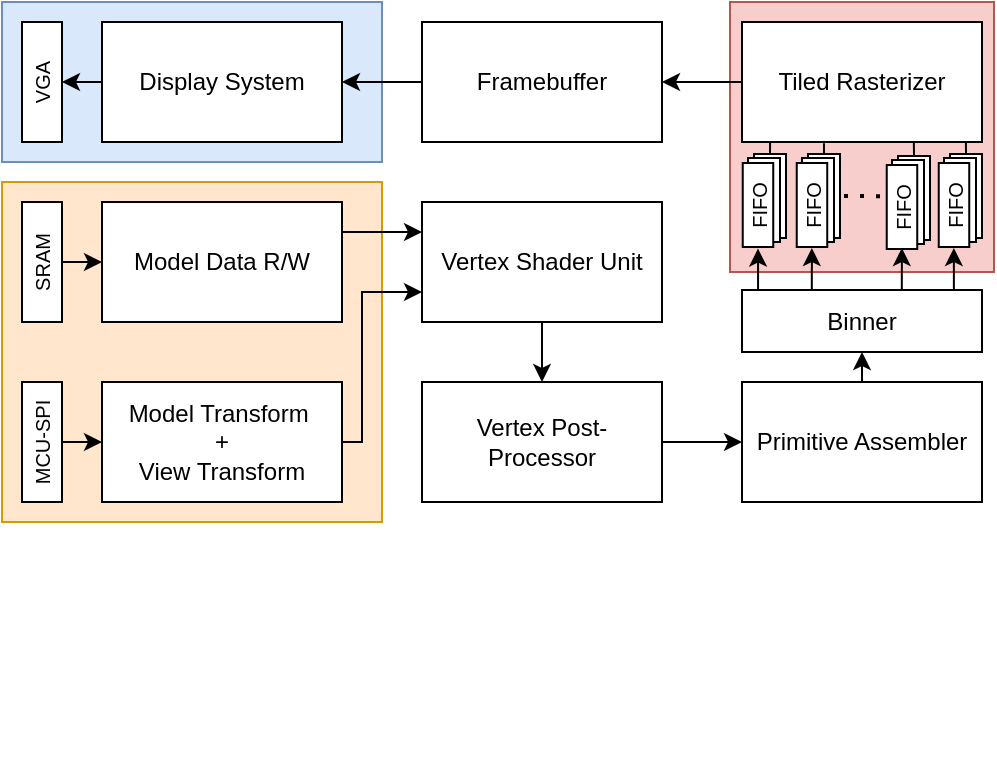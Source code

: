 <mxfile version="24.7.17" pages="8">
  <diagram name="System Arcitecture Overview" id="5uaV4bZcvzpoXamUr8U_">
    <mxGraphModel dx="557" dy="357" grid="0" gridSize="10" guides="1" tooltips="1" connect="1" arrows="1" fold="1" page="1" pageScale="1" pageWidth="850" pageHeight="1100" math="0" shadow="0">
      <root>
        <mxCell id="0" />
        <mxCell id="1" parent="0" />
        <mxCell id="j5AVobpqxYiASRJ7vuNw-55" value="" style="rounded=0;whiteSpace=wrap;html=1;fillColor=#f8cecc;strokeColor=#b85450;" vertex="1" parent="1">
          <mxGeometry x="514" y="230" width="132" height="135" as="geometry" />
        </mxCell>
        <mxCell id="j5AVobpqxYiASRJ7vuNw-34" value="" style="rounded=0;whiteSpace=wrap;html=1;" vertex="1" parent="1">
          <mxGeometry x="526" y="306" width="16" height="42" as="geometry" />
        </mxCell>
        <mxCell id="j5AVobpqxYiASRJ7vuNw-33" value="" style="rounded=0;whiteSpace=wrap;html=1;" vertex="1" parent="1">
          <mxGeometry x="523" y="308" width="16" height="42" as="geometry" />
        </mxCell>
        <mxCell id="j5AVobpqxYiASRJ7vuNw-24" value="" style="rounded=0;whiteSpace=wrap;html=1;fillColor=#ffe6cc;strokeColor=#d79b00;" vertex="1" parent="1">
          <mxGeometry x="150" y="320" width="190" height="170" as="geometry" />
        </mxCell>
        <mxCell id="j5AVobpqxYiASRJ7vuNw-23" value="" style="rounded=0;whiteSpace=wrap;html=1;fillColor=#dae8fc;strokeColor=#6c8ebf;" vertex="1" parent="1">
          <mxGeometry x="150" y="230" width="190" height="80" as="geometry" />
        </mxCell>
        <mxCell id="j5AVobpqxYiASRJ7vuNw-8" style="edgeStyle=orthogonalEdgeStyle;rounded=0;orthogonalLoop=1;jettySize=auto;html=1;exitX=0;exitY=0.5;exitDx=0;exitDy=0;entryX=0.5;entryY=1;entryDx=0;entryDy=0;" edge="1" parent="1" source="j5AVobpqxYiASRJ7vuNw-1" target="j5AVobpqxYiASRJ7vuNw-6">
          <mxGeometry relative="1" as="geometry" />
        </mxCell>
        <mxCell id="j5AVobpqxYiASRJ7vuNw-1" value="Display System" style="rounded=0;whiteSpace=wrap;html=1;" vertex="1" parent="1">
          <mxGeometry x="200" y="240" width="120" height="60" as="geometry" />
        </mxCell>
        <mxCell id="j5AVobpqxYiASRJ7vuNw-5" style="edgeStyle=orthogonalEdgeStyle;rounded=0;orthogonalLoop=1;jettySize=auto;html=1;exitX=0;exitY=0.5;exitDx=0;exitDy=0;entryX=1;entryY=0.5;entryDx=0;entryDy=0;" edge="1" parent="1" source="j5AVobpqxYiASRJ7vuNw-2" target="j5AVobpqxYiASRJ7vuNw-1">
          <mxGeometry relative="1" as="geometry" />
        </mxCell>
        <mxCell id="j5AVobpqxYiASRJ7vuNw-2" value="Framebuffer" style="rounded=0;whiteSpace=wrap;html=1;" vertex="1" parent="1">
          <mxGeometry x="360" y="240" width="120" height="60" as="geometry" />
        </mxCell>
        <mxCell id="j5AVobpqxYiASRJ7vuNw-4" style="edgeStyle=orthogonalEdgeStyle;rounded=0;orthogonalLoop=1;jettySize=auto;html=1;exitX=0;exitY=0.5;exitDx=0;exitDy=0;entryX=1;entryY=0.5;entryDx=0;entryDy=0;" edge="1" parent="1" source="j5AVobpqxYiASRJ7vuNw-3" target="j5AVobpqxYiASRJ7vuNw-2">
          <mxGeometry relative="1" as="geometry" />
        </mxCell>
        <mxCell id="j5AVobpqxYiASRJ7vuNw-3" value="&lt;div&gt;Tiled Rasterizer&lt;/div&gt;" style="rounded=0;whiteSpace=wrap;html=1;" vertex="1" parent="1">
          <mxGeometry x="520" y="240" width="120" height="60" as="geometry" />
        </mxCell>
        <mxCell id="j5AVobpqxYiASRJ7vuNw-6" value="&lt;font style=&quot;font-size: 10px;&quot;&gt;VGA&lt;/font&gt;" style="rounded=0;whiteSpace=wrap;html=1;rotation=-90;" vertex="1" parent="1">
          <mxGeometry x="140" y="260" width="60" height="20" as="geometry" />
        </mxCell>
        <mxCell id="j5AVobpqxYiASRJ7vuNw-20" style="edgeStyle=orthogonalEdgeStyle;rounded=0;orthogonalLoop=1;jettySize=auto;html=1;exitX=1;exitY=0.25;exitDx=0;exitDy=0;entryX=0;entryY=0.25;entryDx=0;entryDy=0;" edge="1" parent="1" source="j5AVobpqxYiASRJ7vuNw-9" target="j5AVobpqxYiASRJ7vuNw-18">
          <mxGeometry relative="1" as="geometry" />
        </mxCell>
        <mxCell id="j5AVobpqxYiASRJ7vuNw-9" value="Model Data R/W" style="rounded=0;whiteSpace=wrap;html=1;" vertex="1" parent="1">
          <mxGeometry x="200" y="330" width="120" height="60" as="geometry" />
        </mxCell>
        <mxCell id="j5AVobpqxYiASRJ7vuNw-11" style="edgeStyle=orthogonalEdgeStyle;rounded=0;orthogonalLoop=1;jettySize=auto;html=1;exitX=0.5;exitY=1;exitDx=0;exitDy=0;entryX=0;entryY=0.5;entryDx=0;entryDy=0;" edge="1" parent="1" source="j5AVobpqxYiASRJ7vuNw-10" target="j5AVobpqxYiASRJ7vuNw-9">
          <mxGeometry relative="1" as="geometry" />
        </mxCell>
        <mxCell id="j5AVobpqxYiASRJ7vuNw-10" value="&lt;font style=&quot;font-size: 10px;&quot;&gt;SRAM&lt;/font&gt;" style="rounded=0;whiteSpace=wrap;html=1;rotation=-90;" vertex="1" parent="1">
          <mxGeometry x="140" y="350" width="60" height="20" as="geometry" />
        </mxCell>
        <mxCell id="j5AVobpqxYiASRJ7vuNw-19" style="edgeStyle=orthogonalEdgeStyle;rounded=0;orthogonalLoop=1;jettySize=auto;html=1;exitX=1;exitY=0.5;exitDx=0;exitDy=0;entryX=0;entryY=0.75;entryDx=0;entryDy=0;" edge="1" parent="1" source="j5AVobpqxYiASRJ7vuNw-12" target="j5AVobpqxYiASRJ7vuNw-18">
          <mxGeometry relative="1" as="geometry">
            <Array as="points">
              <mxPoint x="330" y="450" />
              <mxPoint x="330" y="375" />
            </Array>
          </mxGeometry>
        </mxCell>
        <mxCell id="j5AVobpqxYiASRJ7vuNw-12" value="&lt;div&gt;Model Transform&amp;nbsp;&lt;/div&gt;&lt;div&gt;+&lt;/div&gt;&lt;div&gt;View Transform&lt;br&gt;&lt;/div&gt;" style="rounded=0;whiteSpace=wrap;html=1;" vertex="1" parent="1">
          <mxGeometry x="200" y="420" width="120" height="60" as="geometry" />
        </mxCell>
        <mxCell id="j5AVobpqxYiASRJ7vuNw-13" value="&amp;nbsp;" style="text;whiteSpace=wrap;html=1;" vertex="1" parent="1">
          <mxGeometry x="210" y="570" width="40" height="40" as="geometry" />
        </mxCell>
        <mxCell id="j5AVobpqxYiASRJ7vuNw-15" style="edgeStyle=orthogonalEdgeStyle;rounded=0;orthogonalLoop=1;jettySize=auto;html=1;exitX=0.5;exitY=1;exitDx=0;exitDy=0;entryX=0;entryY=0.5;entryDx=0;entryDy=0;" edge="1" parent="1" source="j5AVobpqxYiASRJ7vuNw-14" target="j5AVobpqxYiASRJ7vuNw-12">
          <mxGeometry relative="1" as="geometry" />
        </mxCell>
        <mxCell id="j5AVobpqxYiASRJ7vuNw-14" value="&lt;font style=&quot;font-size: 10px;&quot;&gt;MCU-SPI&lt;/font&gt;" style="rounded=0;whiteSpace=wrap;html=1;rotation=-90;" vertex="1" parent="1">
          <mxGeometry x="140" y="440" width="60" height="20" as="geometry" />
        </mxCell>
        <mxCell id="j5AVobpqxYiASRJ7vuNw-16" value="&amp;nbsp;" style="text;whiteSpace=wrap;html=1;" vertex="1" parent="1">
          <mxGeometry x="410" y="260" width="40" height="40" as="geometry" />
        </mxCell>
        <mxCell id="j5AVobpqxYiASRJ7vuNw-22" style="edgeStyle=orthogonalEdgeStyle;rounded=0;orthogonalLoop=1;jettySize=auto;html=1;exitX=0.5;exitY=1;exitDx=0;exitDy=0;entryX=0.5;entryY=0;entryDx=0;entryDy=0;" edge="1" parent="1" source="j5AVobpqxYiASRJ7vuNw-18" target="j5AVobpqxYiASRJ7vuNw-21">
          <mxGeometry relative="1" as="geometry" />
        </mxCell>
        <mxCell id="j5AVobpqxYiASRJ7vuNw-18" value="Vertex Shader Unit" style="rounded=0;whiteSpace=wrap;html=1;" vertex="1" parent="1">
          <mxGeometry x="360" y="330" width="120" height="60" as="geometry" />
        </mxCell>
        <mxCell id="j5AVobpqxYiASRJ7vuNw-28" style="edgeStyle=orthogonalEdgeStyle;rounded=0;orthogonalLoop=1;jettySize=auto;html=1;exitX=1;exitY=0.5;exitDx=0;exitDy=0;entryX=0;entryY=0.5;entryDx=0;entryDy=0;" edge="1" parent="1" source="j5AVobpqxYiASRJ7vuNw-21" target="j5AVobpqxYiASRJ7vuNw-27">
          <mxGeometry relative="1" as="geometry" />
        </mxCell>
        <mxCell id="j5AVobpqxYiASRJ7vuNw-21" value="Vertex Post-Processor" style="rounded=0;whiteSpace=wrap;html=1;" vertex="1" parent="1">
          <mxGeometry x="360" y="420" width="120" height="60" as="geometry" />
        </mxCell>
        <mxCell id="j5AVobpqxYiASRJ7vuNw-31" style="edgeStyle=orthogonalEdgeStyle;rounded=0;orthogonalLoop=1;jettySize=auto;html=1;exitX=0.5;exitY=0;exitDx=0;exitDy=0;entryX=0.5;entryY=1;entryDx=0;entryDy=0;" edge="1" parent="1" source="j5AVobpqxYiASRJ7vuNw-27" target="j5AVobpqxYiASRJ7vuNw-30">
          <mxGeometry relative="1" as="geometry" />
        </mxCell>
        <mxCell id="j5AVobpqxYiASRJ7vuNw-27" value="Primitive Assembler" style="rounded=0;whiteSpace=wrap;html=1;" vertex="1" parent="1">
          <mxGeometry x="520" y="420" width="120" height="60" as="geometry" />
        </mxCell>
        <mxCell id="j5AVobpqxYiASRJ7vuNw-30" value="Binner" style="rounded=0;whiteSpace=wrap;html=1;" vertex="1" parent="1">
          <mxGeometry x="520" y="374" width="120" height="31" as="geometry" />
        </mxCell>
        <mxCell id="j5AVobpqxYiASRJ7vuNw-32" value="&lt;font style=&quot;font-size: 10px;&quot;&gt;FIFO&lt;/font&gt;" style="rounded=0;whiteSpace=wrap;html=1;rotation=-90;" vertex="1" parent="1">
          <mxGeometry x="507" y="323.88" width="42" height="15.25" as="geometry" />
        </mxCell>
        <mxCell id="j5AVobpqxYiASRJ7vuNw-52" style="edgeStyle=orthogonalEdgeStyle;rounded=0;orthogonalLoop=1;jettySize=auto;html=1;exitX=0.5;exitY=0;exitDx=0;exitDy=0;endArrow=none;endFill=0;" edge="1" parent="1" source="j5AVobpqxYiASRJ7vuNw-35">
          <mxGeometry relative="1" as="geometry">
            <mxPoint x="560.995" y="300.654" as="targetPoint" />
          </mxGeometry>
        </mxCell>
        <mxCell id="j5AVobpqxYiASRJ7vuNw-35" value="" style="rounded=0;whiteSpace=wrap;html=1;" vertex="1" parent="1">
          <mxGeometry x="553" y="306" width="16" height="42" as="geometry" />
        </mxCell>
        <mxCell id="j5AVobpqxYiASRJ7vuNw-36" value="" style="rounded=0;whiteSpace=wrap;html=1;" vertex="1" parent="1">
          <mxGeometry x="550" y="308" width="16" height="42" as="geometry" />
        </mxCell>
        <mxCell id="j5AVobpqxYiASRJ7vuNw-37" value="&lt;font style=&quot;font-size: 10px;&quot;&gt;FIFO&lt;/font&gt;" style="rounded=0;whiteSpace=wrap;html=1;rotation=-90;" vertex="1" parent="1">
          <mxGeometry x="534" y="323.88" width="42" height="15.25" as="geometry" />
        </mxCell>
        <mxCell id="j5AVobpqxYiASRJ7vuNw-38" value="" style="rounded=0;whiteSpace=wrap;html=1;" vertex="1" parent="1">
          <mxGeometry x="624" y="306" width="16" height="42" as="geometry" />
        </mxCell>
        <mxCell id="j5AVobpqxYiASRJ7vuNw-39" value="" style="rounded=0;whiteSpace=wrap;html=1;" vertex="1" parent="1">
          <mxGeometry x="621" y="308" width="16" height="42" as="geometry" />
        </mxCell>
        <mxCell id="j5AVobpqxYiASRJ7vuNw-40" value="&lt;font style=&quot;font-size: 10px;&quot;&gt;FIFO&lt;/font&gt;" style="rounded=0;whiteSpace=wrap;html=1;rotation=-90;" vertex="1" parent="1">
          <mxGeometry x="605" y="323.88" width="42" height="15.25" as="geometry" />
        </mxCell>
        <mxCell id="j5AVobpqxYiASRJ7vuNw-41" value="" style="rounded=0;whiteSpace=wrap;html=1;" vertex="1" parent="1">
          <mxGeometry x="598" y="307" width="16" height="42" as="geometry" />
        </mxCell>
        <mxCell id="j5AVobpqxYiASRJ7vuNw-42" value="" style="rounded=0;whiteSpace=wrap;html=1;" vertex="1" parent="1">
          <mxGeometry x="595" y="309" width="16" height="42" as="geometry" />
        </mxCell>
        <mxCell id="j5AVobpqxYiASRJ7vuNw-43" value="&lt;font style=&quot;font-size: 10px;&quot;&gt;FIFO&lt;/font&gt;" style="rounded=0;whiteSpace=wrap;html=1;rotation=-90;" vertex="1" parent="1">
          <mxGeometry x="579" y="324.88" width="42" height="15.25" as="geometry" />
        </mxCell>
        <mxCell id="j5AVobpqxYiASRJ7vuNw-44" value="" style="endArrow=none;dashed=1;html=1;dashPattern=1 3;strokeWidth=2;rounded=0;entryX=0.629;entryY=-0.019;entryDx=0;entryDy=0;entryPerimeter=0;" edge="1" parent="1" target="j5AVobpqxYiASRJ7vuNw-43">
          <mxGeometry width="50" height="50" relative="1" as="geometry">
            <mxPoint x="571" y="327" as="sourcePoint" />
            <mxPoint x="605" y="297" as="targetPoint" />
          </mxGeometry>
        </mxCell>
        <mxCell id="j5AVobpqxYiASRJ7vuNw-45" value="" style="endArrow=classic;html=1;rounded=0;entryX=-0.019;entryY=0.501;entryDx=0;entryDy=0;entryPerimeter=0;exitX=0.067;exitY=-0.006;exitDx=0;exitDy=0;exitPerimeter=0;" edge="1" parent="1" source="j5AVobpqxYiASRJ7vuNw-30" target="j5AVobpqxYiASRJ7vuNw-32">
          <mxGeometry width="50" height="50" relative="1" as="geometry">
            <mxPoint x="528" y="370" as="sourcePoint" />
            <mxPoint x="584" y="326" as="targetPoint" />
          </mxGeometry>
        </mxCell>
        <mxCell id="j5AVobpqxYiASRJ7vuNw-46" value="" style="endArrow=classic;html=1;rounded=0;entryX=-0.019;entryY=0.501;entryDx=0;entryDy=0;entryPerimeter=0;exitX=0.291;exitY=0.013;exitDx=0;exitDy=0;exitPerimeter=0;" edge="1" parent="1" source="j5AVobpqxYiASRJ7vuNw-30">
          <mxGeometry width="50" height="50" relative="1" as="geometry">
            <mxPoint x="555" y="373" as="sourcePoint" />
            <mxPoint x="554.93" y="353" as="targetPoint" />
          </mxGeometry>
        </mxCell>
        <mxCell id="j5AVobpqxYiASRJ7vuNw-47" value="" style="endArrow=classic;html=1;rounded=0;entryX=-0.019;entryY=0.501;entryDx=0;entryDy=0;entryPerimeter=0;exitX=0.666;exitY=-0.002;exitDx=0;exitDy=0;exitPerimeter=0;" edge="1" parent="1" source="j5AVobpqxYiASRJ7vuNw-30">
          <mxGeometry width="50" height="50" relative="1" as="geometry">
            <mxPoint x="599.93" y="370" as="sourcePoint" />
            <mxPoint x="599.93" y="353" as="targetPoint" />
          </mxGeometry>
        </mxCell>
        <mxCell id="j5AVobpqxYiASRJ7vuNw-48" value="" style="endArrow=classic;html=1;rounded=0;entryX=-0.019;entryY=0.501;entryDx=0;entryDy=0;entryPerimeter=0;exitX=0.883;exitY=0.007;exitDx=0;exitDy=0;exitPerimeter=0;" edge="1" parent="1" source="j5AVobpqxYiASRJ7vuNw-30">
          <mxGeometry width="50" height="50" relative="1" as="geometry">
            <mxPoint x="626" y="373" as="sourcePoint" />
            <mxPoint x="625.93" y="353" as="targetPoint" />
          </mxGeometry>
        </mxCell>
        <mxCell id="j5AVobpqxYiASRJ7vuNw-51" style="edgeStyle=orthogonalEdgeStyle;rounded=0;orthogonalLoop=1;jettySize=auto;html=1;exitX=0.5;exitY=0;exitDx=0;exitDy=0;entryX=0.117;entryY=1.003;entryDx=0;entryDy=0;entryPerimeter=0;endArrow=none;endFill=0;" edge="1" parent="1" source="j5AVobpqxYiASRJ7vuNw-34" target="j5AVobpqxYiASRJ7vuNw-3">
          <mxGeometry relative="1" as="geometry" />
        </mxCell>
        <mxCell id="j5AVobpqxYiASRJ7vuNw-53" style="edgeStyle=orthogonalEdgeStyle;rounded=0;orthogonalLoop=1;jettySize=auto;html=1;exitX=0.5;exitY=0;exitDx=0;exitDy=0;entryX=0.716;entryY=0.998;entryDx=0;entryDy=0;entryPerimeter=0;endArrow=none;endFill=0;" edge="1" parent="1" source="j5AVobpqxYiASRJ7vuNw-41" target="j5AVobpqxYiASRJ7vuNw-3">
          <mxGeometry relative="1" as="geometry" />
        </mxCell>
        <mxCell id="j5AVobpqxYiASRJ7vuNw-54" style="edgeStyle=orthogonalEdgeStyle;rounded=0;orthogonalLoop=1;jettySize=auto;html=1;exitX=0.5;exitY=0;exitDx=0;exitDy=0;entryX=0.933;entryY=1.005;entryDx=0;entryDy=0;entryPerimeter=0;endArrow=none;endFill=0;" edge="1" parent="1" source="j5AVobpqxYiASRJ7vuNw-38" target="j5AVobpqxYiASRJ7vuNw-3">
          <mxGeometry relative="1" as="geometry" />
        </mxCell>
      </root>
    </mxGraphModel>
  </diagram>
  <diagram id="58VyLGhzJoI49xuc-j7C" name="Vertex Shader">
    <mxGraphModel dx="802" dy="514" grid="0" gridSize="10" guides="1" tooltips="1" connect="1" arrows="1" fold="1" page="1" pageScale="1" pageWidth="850" pageHeight="1100" math="0" shadow="0">
      <root>
        <mxCell id="0" />
        <mxCell id="1" parent="0" />
        <mxCell id="edwsXa5FJyDWAfJUKcza-34" value="" style="rounded=0;whiteSpace=wrap;html=1;fillColor=#dae8fc;strokeColor=#6c8ebf;" vertex="1" parent="1">
          <mxGeometry x="385" y="466.5" width="120" height="23" as="geometry" />
        </mxCell>
        <mxCell id="edwsXa5FJyDWAfJUKcza-2" value="" style="rounded=0;whiteSpace=wrap;html=1;fillColor=#d5e8d4;strokeColor=#82b366;" vertex="1" parent="1">
          <mxGeometry x="180" y="193" width="160" height="23" as="geometry" />
        </mxCell>
        <mxCell id="l_oT_pR7rvoptlDx9QsY-23" value="" style="rounded=0;whiteSpace=wrap;html=1;fillColor=#f8cecc;strokeColor=#b85450;" vertex="1" parent="1">
          <mxGeometry x="475" y="193" width="62" height="23" as="geometry" />
        </mxCell>
        <mxCell id="l_oT_pR7rvoptlDx9QsY-22" value="" style="rounded=0;whiteSpace=wrap;html=1;fillColor=#dae8fc;strokeColor=#6c8ebf;" vertex="1" parent="1">
          <mxGeometry x="354" y="193" width="108" height="23" as="geometry" />
        </mxCell>
        <mxCell id="l_oT_pR7rvoptlDx9QsY-1" value="" style="rounded=0;whiteSpace=wrap;html=1;" vertex="1" parent="1">
          <mxGeometry x="410" y="256" width="24" height="51" as="geometry" />
        </mxCell>
        <mxCell id="l_oT_pR7rvoptlDx9QsY-2" value="" style="rounded=0;whiteSpace=wrap;html=1;" vertex="1" parent="1">
          <mxGeometry x="406" y="259" width="24" height="51" as="geometry" />
        </mxCell>
        <mxCell id="l_oT_pR7rvoptlDx9QsY-11" style="edgeStyle=orthogonalEdgeStyle;rounded=0;orthogonalLoop=1;jettySize=auto;html=1;exitX=0.75;exitY=1;exitDx=0;exitDy=0;entryX=0.5;entryY=1;entryDx=0;entryDy=0;" edge="1" parent="1" source="l_oT_pR7rvoptlDx9QsY-3" target="l_oT_pR7rvoptlDx9QsY-10">
          <mxGeometry relative="1" as="geometry">
            <Array as="points">
              <mxPoint x="426" y="273" />
              <mxPoint x="505" y="273" />
              <mxPoint x="505" y="210" />
            </Array>
          </mxGeometry>
        </mxCell>
        <mxCell id="l_oT_pR7rvoptlDx9QsY-24" style="edgeStyle=orthogonalEdgeStyle;rounded=0;orthogonalLoop=1;jettySize=auto;html=1;exitX=0;exitY=0.5;exitDx=0;exitDy=0;entryX=0.5;entryY=0;entryDx=0;entryDy=0;" edge="1" parent="1" source="l_oT_pR7rvoptlDx9QsY-3" target="edwsXa5FJyDWAfJUKcza-24">
          <mxGeometry relative="1" as="geometry">
            <mxPoint x="413.935" y="357.581" as="targetPoint" />
            <Array as="points">
              <mxPoint x="414" y="359" />
            </Array>
          </mxGeometry>
        </mxCell>
        <mxCell id="l_oT_pR7rvoptlDx9QsY-3" value="&lt;font style=&quot;font-size: 10px;&quot;&gt;Vert-FIFO&lt;/font&gt;" style="rounded=0;whiteSpace=wrap;html=1;rotation=-90;" vertex="1" parent="1">
          <mxGeometry x="389" y="275.75" width="50" height="23.25" as="geometry" />
        </mxCell>
        <mxCell id="l_oT_pR7rvoptlDx9QsY-5" value="&amp;nbsp;" style="text;whiteSpace=wrap;html=1;" vertex="1" parent="1">
          <mxGeometry x="481.402" y="188.885" width="31" height="36" as="geometry" />
        </mxCell>
        <mxCell id="l_oT_pR7rvoptlDx9QsY-7" style="edgeStyle=orthogonalEdgeStyle;rounded=0;orthogonalLoop=1;jettySize=auto;html=1;exitX=0.5;exitY=1;exitDx=0;exitDy=0;entryX=0.5;entryY=0;entryDx=0;entryDy=0;" edge="1" parent="1" source="l_oT_pR7rvoptlDx9QsY-6" target="l_oT_pR7rvoptlDx9QsY-1">
          <mxGeometry relative="1" as="geometry" />
        </mxCell>
        <mxCell id="l_oT_pR7rvoptlDx9QsY-6" value="&lt;font style=&quot;font-size: 10px;&quot;&gt;vert_in[17:0][3]&lt;/font&gt;" style="text;html=1;align=center;verticalAlign=middle;whiteSpace=wrap;rounded=0;" vertex="1" parent="1">
          <mxGeometry x="387.5" y="196.68" width="69" height="15" as="geometry" />
        </mxCell>
        <mxCell id="l_oT_pR7rvoptlDx9QsY-10" value="&lt;font style=&quot;font-size: 10px;&quot;&gt;vert_fifo_full&lt;/font&gt;" style="text;html=1;align=center;verticalAlign=middle;whiteSpace=wrap;rounded=0;" vertex="1" parent="1">
          <mxGeometry x="484" y="199.5" width="44" height="10" as="geometry" />
        </mxCell>
        <mxCell id="l_oT_pR7rvoptlDx9QsY-14" style="edgeStyle=orthogonalEdgeStyle;rounded=0;orthogonalLoop=1;jettySize=auto;html=1;exitX=0.5;exitY=1;exitDx=0;exitDy=0;entryX=0.25;entryY=0;entryDx=0;entryDy=0;endArrow=none;endFill=0;" edge="1" parent="1" source="l_oT_pR7rvoptlDx9QsY-13" target="l_oT_pR7rvoptlDx9QsY-3">
          <mxGeometry relative="1" as="geometry">
            <Array as="points">
              <mxPoint x="371" y="273" />
              <mxPoint x="402" y="273" />
            </Array>
          </mxGeometry>
        </mxCell>
        <mxCell id="l_oT_pR7rvoptlDx9QsY-13" value="&lt;font style=&quot;font-size: 10px;&quot;&gt;in_dv&lt;/font&gt;" style="text;html=1;align=center;verticalAlign=middle;whiteSpace=wrap;rounded=0;" vertex="1" parent="1">
          <mxGeometry x="357" y="199.18" width="27" height="10" as="geometry" />
        </mxCell>
        <mxCell id="l_oT_pR7rvoptlDx9QsY-16" value="&lt;font style=&quot;font-size: 6px;&quot;&gt;fifo_full&lt;/font&gt;" style="text;html=1;align=center;verticalAlign=middle;whiteSpace=wrap;rounded=0;" vertex="1" parent="1">
          <mxGeometry x="435" y="273.75" width="24" height="8" as="geometry" />
        </mxCell>
        <mxCell id="l_oT_pR7rvoptlDx9QsY-18" value="&lt;font style=&quot;font-size: 6px;&quot;&gt;wr_en&lt;/font&gt;" style="text;html=1;align=center;verticalAlign=middle;whiteSpace=wrap;rounded=0;" vertex="1" parent="1">
          <mxGeometry x="385" y="273.75" width="13" height="8" as="geometry" />
        </mxCell>
        <mxCell id="l_oT_pR7rvoptlDx9QsY-19" value="" style="triangle;whiteSpace=wrap;html=1;" vertex="1" parent="1">
          <mxGeometry x="402.5" y="266" width="5" height="6" as="geometry" />
        </mxCell>
        <mxCell id="l_oT_pR7rvoptlDx9QsY-20" value="&amp;nbsp;" style="text;whiteSpace=wrap;html=1;" vertex="1" parent="1">
          <mxGeometry x="598.619" y="296.333" width="31" height="36" as="geometry" />
        </mxCell>
        <mxCell id="edwsXa5FJyDWAfJUKcza-4" style="edgeStyle=orthogonalEdgeStyle;rounded=0;orthogonalLoop=1;jettySize=auto;html=1;exitX=0.5;exitY=1;exitDx=0;exitDy=0;entryX=0.25;entryY=0;entryDx=0;entryDy=0;" edge="1" parent="1" source="l_oT_pR7rvoptlDx9QsY-26" target="edwsXa5FJyDWAfJUKcza-3">
          <mxGeometry relative="1" as="geometry" />
        </mxCell>
        <mxCell id="l_oT_pR7rvoptlDx9QsY-26" value="&lt;font style=&quot;font-size: 10px;&quot;&gt;model_mat[4][4]&lt;/font&gt;" style="text;html=1;align=center;verticalAlign=middle;whiteSpace=wrap;rounded=0;" vertex="1" parent="1">
          <mxGeometry x="182" y="194.43" width="76" height="19.5" as="geometry" />
        </mxCell>
        <mxCell id="edwsXa5FJyDWAfJUKcza-5" style="edgeStyle=orthogonalEdgeStyle;rounded=0;orthogonalLoop=1;jettySize=auto;html=1;exitX=0.5;exitY=1;exitDx=0;exitDy=0;entryX=0.75;entryY=0;entryDx=0;entryDy=0;" edge="1" parent="1" source="l_oT_pR7rvoptlDx9QsY-27" target="edwsXa5FJyDWAfJUKcza-3">
          <mxGeometry relative="1" as="geometry" />
        </mxCell>
        <mxCell id="l_oT_pR7rvoptlDx9QsY-27" value="&lt;font style=&quot;font-size: 10px;&quot;&gt;model_mat[4][4]&lt;/font&gt;" style="text;html=1;align=center;verticalAlign=middle;whiteSpace=wrap;rounded=0;" vertex="1" parent="1">
          <mxGeometry x="261" y="194.43" width="76" height="19.5" as="geometry" />
        </mxCell>
        <mxCell id="edwsXa5FJyDWAfJUKcza-1" value="&amp;nbsp;" style="text;whiteSpace=wrap;html=1;" vertex="1" parent="1">
          <mxGeometry x="46.6" y="316.2" width="31" height="36" as="geometry" />
        </mxCell>
        <mxCell id="edwsXa5FJyDWAfJUKcza-8" style="edgeStyle=orthogonalEdgeStyle;rounded=0;orthogonalLoop=1;jettySize=auto;html=1;exitX=0.5;exitY=1;exitDx=0;exitDy=0;entryX=0.75;entryY=0;entryDx=0;entryDy=0;" edge="1" parent="1" source="edwsXa5FJyDWAfJUKcza-3" target="edwsXa5FJyDWAfJUKcza-9">
          <mxGeometry relative="1" as="geometry">
            <mxPoint x="260.056" y="328.556" as="targetPoint" />
            <Array as="points">
              <mxPoint x="260" y="344" />
            </Array>
          </mxGeometry>
        </mxCell>
        <mxCell id="edwsXa5FJyDWAfJUKcza-3" value="Matrix-Matrix Mul" style="rounded=0;whiteSpace=wrap;html=1;" vertex="1" parent="1">
          <mxGeometry x="200" y="262.33" width="120" height="34" as="geometry" />
        </mxCell>
        <mxCell id="edwsXa5FJyDWAfJUKcza-6" value="" style="endArrow=none;html=1;rounded=0;" edge="1" parent="1">
          <mxGeometry width="50" height="50" relative="1" as="geometry">
            <mxPoint x="411" y="327" as="sourcePoint" />
            <mxPoint x="417" y="321" as="targetPoint" />
          </mxGeometry>
        </mxCell>
        <mxCell id="edwsXa5FJyDWAfJUKcza-7" value="&lt;font style=&quot;font-size: 6px;&quot;&gt;[17:0][3]&lt;/font&gt;" style="text;html=1;align=center;verticalAlign=middle;whiteSpace=wrap;rounded=0;" vertex="1" parent="1">
          <mxGeometry x="413" y="321" width="28" height="9.67" as="geometry" />
        </mxCell>
        <mxCell id="edwsXa5FJyDWAfJUKcza-25" style="edgeStyle=orthogonalEdgeStyle;rounded=0;orthogonalLoop=1;jettySize=auto;html=1;exitX=1;exitY=0.5;exitDx=0;exitDy=0;entryX=0;entryY=0.5;entryDx=0;entryDy=0;" edge="1" parent="1">
          <mxGeometry relative="1" as="geometry">
            <mxPoint x="290" y="370" as="sourcePoint" />
            <mxPoint x="360" y="370" as="targetPoint" />
          </mxGeometry>
        </mxCell>
        <mxCell id="edwsXa5FJyDWAfJUKcza-36" style="edgeStyle=orthogonalEdgeStyle;rounded=0;orthogonalLoop=1;jettySize=auto;html=1;exitX=1;exitY=0.75;exitDx=0;exitDy=0;entryX=0;entryY=0.75;entryDx=0;entryDy=0;" edge="1" parent="1" source="edwsXa5FJyDWAfJUKcza-9" target="edwsXa5FJyDWAfJUKcza-24">
          <mxGeometry relative="1" as="geometry" />
        </mxCell>
        <mxCell id="edwsXa5FJyDWAfJUKcza-9" value="Matrix-Matrix Mul" style="rounded=0;whiteSpace=wrap;html=1;" vertex="1" parent="1">
          <mxGeometry x="170" y="359" width="120" height="34" as="geometry" />
        </mxCell>
        <mxCell id="edwsXa5FJyDWAfJUKcza-11" style="edgeStyle=orthogonalEdgeStyle;rounded=0;orthogonalLoop=1;jettySize=auto;html=1;exitX=0.5;exitY=1;exitDx=0;exitDy=0;entryX=0.25;entryY=0;entryDx=0;entryDy=0;" edge="1" parent="1" source="edwsXa5FJyDWAfJUKcza-10" target="edwsXa5FJyDWAfJUKcza-9">
          <mxGeometry relative="1" as="geometry">
            <Array as="points">
              <mxPoint x="146" y="323" />
              <mxPoint x="200" y="323" />
            </Array>
          </mxGeometry>
        </mxCell>
        <mxCell id="edwsXa5FJyDWAfJUKcza-10" value="&lt;div&gt;&lt;font style=&quot;font-size: 10px;&quot;&gt;Projection Matrix&lt;/font&gt;&lt;/div&gt;" style="rounded=0;whiteSpace=wrap;html=1;fillColor=#f5f5f5;fontColor=#333333;strokeColor=#666666;rotation=0;" vertex="1" parent="1">
          <mxGeometry x="105" y="262" width="82" height="34.33" as="geometry" />
        </mxCell>
        <mxCell id="edwsXa5FJyDWAfJUKcza-13" value="" style="endArrow=none;html=1;rounded=0;" edge="1" parent="1">
          <mxGeometry width="50" height="50" relative="1" as="geometry">
            <mxPoint x="257" y="309.67" as="sourcePoint" />
            <mxPoint x="263" y="303.67" as="targetPoint" />
          </mxGeometry>
        </mxCell>
        <mxCell id="edwsXa5FJyDWAfJUKcza-14" value="&lt;font style=&quot;font-size: 6px;&quot;&gt;[17:0][4][4]&lt;/font&gt;" style="text;html=1;align=center;verticalAlign=middle;whiteSpace=wrap;rounded=0;" vertex="1" parent="1">
          <mxGeometry x="259" y="303.67" width="34" height="9.67" as="geometry" />
        </mxCell>
        <mxCell id="edwsXa5FJyDWAfJUKcza-18" value="" style="endArrow=none;html=1;rounded=0;" edge="1" parent="1">
          <mxGeometry width="50" height="50" relative="1" as="geometry">
            <mxPoint x="296" y="225.33" as="sourcePoint" />
            <mxPoint x="302" y="219.33" as="targetPoint" />
          </mxGeometry>
        </mxCell>
        <mxCell id="edwsXa5FJyDWAfJUKcza-19" value="&lt;font style=&quot;font-size: 6px;&quot;&gt;[17:0][4][4]&lt;/font&gt;" style="text;html=1;align=center;verticalAlign=middle;whiteSpace=wrap;rounded=0;" vertex="1" parent="1">
          <mxGeometry x="298" y="219.33" width="34" height="9.67" as="geometry" />
        </mxCell>
        <mxCell id="edwsXa5FJyDWAfJUKcza-20" value="" style="endArrow=none;html=1;rounded=0;" edge="1" parent="1">
          <mxGeometry width="50" height="50" relative="1" as="geometry">
            <mxPoint x="217" y="225.33" as="sourcePoint" />
            <mxPoint x="223" y="219.33" as="targetPoint" />
          </mxGeometry>
        </mxCell>
        <mxCell id="edwsXa5FJyDWAfJUKcza-21" value="&lt;font style=&quot;font-size: 6px;&quot;&gt;[17:0][4][4]&lt;/font&gt;" style="text;html=1;align=center;verticalAlign=middle;whiteSpace=wrap;rounded=0;" vertex="1" parent="1">
          <mxGeometry x="219" y="219.33" width="34" height="9.67" as="geometry" />
        </mxCell>
        <mxCell id="edwsXa5FJyDWAfJUKcza-22" value="" style="endArrow=none;html=1;rounded=0;" edge="1" parent="1">
          <mxGeometry width="50" height="50" relative="1" as="geometry">
            <mxPoint x="143" y="311" as="sourcePoint" />
            <mxPoint x="149" y="305" as="targetPoint" />
          </mxGeometry>
        </mxCell>
        <mxCell id="edwsXa5FJyDWAfJUKcza-23" value="&lt;font style=&quot;font-size: 6px;&quot;&gt;[17:0][4][4]&lt;/font&gt;" style="text;html=1;align=center;verticalAlign=middle;whiteSpace=wrap;rounded=0;" vertex="1" parent="1">
          <mxGeometry x="145" y="305" width="34" height="9.67" as="geometry" />
        </mxCell>
        <mxCell id="edwsXa5FJyDWAfJUKcza-31" style="edgeStyle=orthogonalEdgeStyle;rounded=0;orthogonalLoop=1;jettySize=auto;html=1;exitX=0.5;exitY=1;exitDx=0;exitDy=0;entryX=0.5;entryY=0;entryDx=0;entryDy=0;" edge="1" parent="1" source="edwsXa5FJyDWAfJUKcza-24" target="edwsXa5FJyDWAfJUKcza-29">
          <mxGeometry relative="1" as="geometry" />
        </mxCell>
        <mxCell id="edwsXa5FJyDWAfJUKcza-44" style="edgeStyle=orthogonalEdgeStyle;rounded=0;orthogonalLoop=1;jettySize=auto;html=1;exitX=1;exitY=0.5;exitDx=0;exitDy=0;entryX=1.021;entryY=0.855;entryDx=0;entryDy=0;entryPerimeter=0;" edge="1" parent="1" source="edwsXa5FJyDWAfJUKcza-24" target="l_oT_pR7rvoptlDx9QsY-1">
          <mxGeometry relative="1" as="geometry">
            <Array as="points">
              <mxPoint x="468" y="368" />
              <mxPoint x="483" y="368" />
              <mxPoint x="483" y="300" />
            </Array>
          </mxGeometry>
        </mxCell>
        <mxCell id="edwsXa5FJyDWAfJUKcza-50" style="edgeStyle=orthogonalEdgeStyle;rounded=0;orthogonalLoop=1;jettySize=auto;html=1;exitX=1;exitY=0.5;exitDx=0;exitDy=0;entryX=0.5;entryY=0;entryDx=0;entryDy=0;" edge="1" parent="1" source="edwsXa5FJyDWAfJUKcza-24" target="edwsXa5FJyDWAfJUKcza-33">
          <mxGeometry relative="1" as="geometry">
            <Array as="points">
              <mxPoint x="468" y="384" />
              <mxPoint x="483" y="384" />
            </Array>
          </mxGeometry>
        </mxCell>
        <mxCell id="edwsXa5FJyDWAfJUKcza-24" value="Matrix-Vector Mul" style="rounded=0;whiteSpace=wrap;html=1;" vertex="1" parent="1">
          <mxGeometry x="360" y="359" width="108" height="34" as="geometry" />
        </mxCell>
        <mxCell id="edwsXa5FJyDWAfJUKcza-26" value="&lt;font style=&quot;font-size: 6px;&quot;&gt;view-model&lt;/font&gt;" style="text;html=1;align=center;verticalAlign=middle;whiteSpace=wrap;rounded=0;" vertex="1" parent="1">
          <mxGeometry x="261" y="322.66" width="34" height="9.67" as="geometry" />
        </mxCell>
        <mxCell id="edwsXa5FJyDWAfJUKcza-28" value="&lt;font style=&quot;font-size: 6px;&quot;&gt;mvp matrix&lt;/font&gt;" style="text;html=1;align=center;verticalAlign=middle;whiteSpace=wrap;rounded=0;" vertex="1" parent="1">
          <mxGeometry x="306" y="359" width="34" height="9.67" as="geometry" />
        </mxCell>
        <mxCell id="edwsXa5FJyDWAfJUKcza-29" value="&lt;font style=&quot;font-size: 10px;&quot;&gt;vert_out[4]&lt;br&gt;&lt;/font&gt;" style="text;html=1;align=center;verticalAlign=middle;whiteSpace=wrap;rounded=0;" vertex="1" parent="1">
          <mxGeometry x="384" y="470" width="60" height="16" as="geometry" />
        </mxCell>
        <mxCell id="edwsXa5FJyDWAfJUKcza-33" value="&lt;font style=&quot;font-size: 10px;&quot;&gt;out_dv&lt;br&gt;&lt;/font&gt;" style="text;html=1;align=center;verticalAlign=middle;whiteSpace=wrap;rounded=0;" vertex="1" parent="1">
          <mxGeometry x="455" y="470" width="57" height="16" as="geometry" />
        </mxCell>
        <mxCell id="edwsXa5FJyDWAfJUKcza-37" value="&lt;font style=&quot;font-size: 6px;&quot;&gt;mvp_dv&lt;/font&gt;" style="text;html=1;align=center;verticalAlign=middle;whiteSpace=wrap;rounded=0;" vertex="1" parent="1">
          <mxGeometry x="306" y="383.33" width="34" height="9.67" as="geometry" />
        </mxCell>
        <mxCell id="edwsXa5FJyDWAfJUKcza-38" value="&lt;font style=&quot;font-size: 6px;&quot;&gt;dv&lt;/font&gt;" style="text;html=1;align=center;verticalAlign=middle;whiteSpace=wrap;rounded=0;" vertex="1" parent="1">
          <mxGeometry x="444" y="378" width="34" height="9.67" as="geometry" />
        </mxCell>
        <mxCell id="edwsXa5FJyDWAfJUKcza-39" value="" style="endArrow=none;html=1;rounded=0;" edge="1" parent="1">
          <mxGeometry width="50" height="50" relative="1" as="geometry">
            <mxPoint x="411" y="408" as="sourcePoint" />
            <mxPoint x="417" y="402" as="targetPoint" />
          </mxGeometry>
        </mxCell>
        <mxCell id="edwsXa5FJyDWAfJUKcza-40" value="&lt;font style=&quot;font-size: 6px;&quot;&gt;[17:0][4]&lt;/font&gt;" style="text;html=1;align=center;verticalAlign=middle;whiteSpace=wrap;rounded=0;" vertex="1" parent="1">
          <mxGeometry x="413" y="402" width="28" height="9.67" as="geometry" />
        </mxCell>
        <mxCell id="edwsXa5FJyDWAfJUKcza-42" value="" style="endArrow=none;html=1;rounded=0;" edge="1" parent="1">
          <mxGeometry width="50" height="50" relative="1" as="geometry">
            <mxPoint x="419" y="228" as="sourcePoint" />
            <mxPoint x="425" y="222" as="targetPoint" />
          </mxGeometry>
        </mxCell>
        <mxCell id="edwsXa5FJyDWAfJUKcza-43" value="&lt;font style=&quot;font-size: 6px;&quot;&gt;[17:0][3]&lt;/font&gt;" style="text;html=1;align=center;verticalAlign=middle;whiteSpace=wrap;rounded=0;" vertex="1" parent="1">
          <mxGeometry x="421" y="222" width="28" height="9.67" as="geometry" />
        </mxCell>
        <mxCell id="edwsXa5FJyDWAfJUKcza-45" value="&lt;font style=&quot;font-size: 6px;&quot;&gt;rd_en&lt;/font&gt;" style="text;html=1;align=center;verticalAlign=middle;whiteSpace=wrap;rounded=0;" vertex="1" parent="1">
          <mxGeometry x="449" y="291" width="13" height="8" as="geometry" />
        </mxCell>
        <mxCell id="edwsXa5FJyDWAfJUKcza-46" value="&lt;font style=&quot;font-size: 6px;&quot;&gt;ready&lt;/font&gt;" style="text;html=1;align=center;verticalAlign=middle;whiteSpace=wrap;rounded=0;" vertex="1" parent="1">
          <mxGeometry x="444" y="361" width="28" height="9.67" as="geometry" />
        </mxCell>
        <mxCell id="edwsXa5FJyDWAfJUKcza-47" value="&lt;font style=&quot;font-size: 6px;&quot;&gt;vert_in[17:0][3]&lt;/font&gt;" style="text;html=1;align=center;verticalAlign=middle;whiteSpace=wrap;rounded=0;" vertex="1" parent="1">
          <mxGeometry x="392" y="359" width="44" height="9.67" as="geometry" />
        </mxCell>
        <mxCell id="edwsXa5FJyDWAfJUKcza-48" value="&lt;font style=&quot;font-size: 6px;&quot;&gt;vert_out[17:0][4]&lt;/font&gt;" style="text;html=1;align=center;verticalAlign=middle;whiteSpace=wrap;rounded=0;" vertex="1" parent="1">
          <mxGeometry x="390" y="381" width="48" height="9.67" as="geometry" />
        </mxCell>
      </root>
    </mxGraphModel>
  </diagram>
  <diagram id="-OOpRcCLdYHGY_4QdcT-" name="Vertex Post-Processor">
    <mxGraphModel dx="2004" dy="1286" grid="0" gridSize="10" guides="1" tooltips="1" connect="1" arrows="1" fold="1" page="1" pageScale="1" pageWidth="850" pageHeight="1100" math="0" shadow="0">
      <root>
        <mxCell id="0" />
        <mxCell id="1" parent="0" />
      </root>
    </mxGraphModel>
  </diagram>
  <diagram id="RIxMqM_MQ0VwxOGsUBPf" name="Primitive Assembler">
    <mxGraphModel dx="2004" dy="1286" grid="0" gridSize="10" guides="1" tooltips="1" connect="1" arrows="1" fold="1" page="1" pageScale="1" pageWidth="850" pageHeight="1100" math="0" shadow="0">
      <root>
        <mxCell id="0" />
        <mxCell id="1" parent="0" />
      </root>
    </mxGraphModel>
  </diagram>
  <diagram id="MOTYPIjpMZaBJa5tSjgr" name="Binner">
    <mxGraphModel dx="2004" dy="1286" grid="0" gridSize="10" guides="1" tooltips="1" connect="1" arrows="1" fold="1" page="1" pageScale="1" pageWidth="850" pageHeight="1100" math="0" shadow="0">
      <root>
        <mxCell id="0" />
        <mxCell id="1" parent="0" />
      </root>
    </mxGraphModel>
  </diagram>
  <diagram id="R4RJbOT_wR2HmDTIn5RB" name="Tiled Rasterizer">
    <mxGraphModel dx="2004" dy="1286" grid="0" gridSize="10" guides="1" tooltips="1" connect="1" arrows="1" fold="1" page="1" pageScale="1" pageWidth="850" pageHeight="1100" math="0" shadow="0">
      <root>
        <mxCell id="0" />
        <mxCell id="1" parent="0" />
      </root>
    </mxGraphModel>
  </diagram>
  <diagram id="V_djmeoVbeRMDgyCstfy" name="Framebuffer">
    <mxGraphModel dx="2004" dy="1286" grid="0" gridSize="10" guides="1" tooltips="1" connect="1" arrows="1" fold="1" page="1" pageScale="1" pageWidth="850" pageHeight="1100" math="0" shadow="0">
      <root>
        <mxCell id="0" />
        <mxCell id="1" parent="0" />
      </root>
    </mxGraphModel>
  </diagram>
  <diagram id="SPQ7jPpNfvSQgLkRLkux" name="Display System">
    <mxGraphModel dx="2004" dy="1286" grid="0" gridSize="10" guides="1" tooltips="1" connect="1" arrows="1" fold="1" page="1" pageScale="1" pageWidth="850" pageHeight="1100" math="0" shadow="0">
      <root>
        <mxCell id="0" />
        <mxCell id="1" parent="0" />
      </root>
    </mxGraphModel>
  </diagram>
</mxfile>
